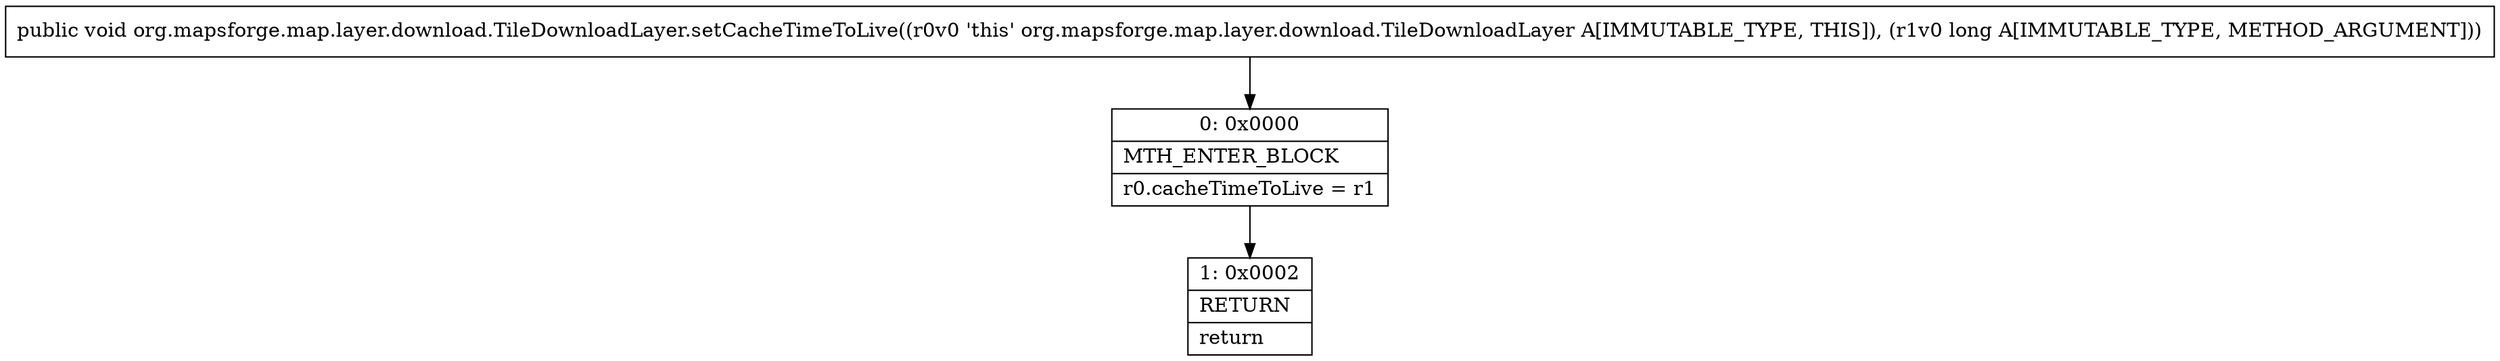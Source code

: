 digraph "CFG fororg.mapsforge.map.layer.download.TileDownloadLayer.setCacheTimeToLive(J)V" {
Node_0 [shape=record,label="{0\:\ 0x0000|MTH_ENTER_BLOCK\l|r0.cacheTimeToLive = r1\l}"];
Node_1 [shape=record,label="{1\:\ 0x0002|RETURN\l|return\l}"];
MethodNode[shape=record,label="{public void org.mapsforge.map.layer.download.TileDownloadLayer.setCacheTimeToLive((r0v0 'this' org.mapsforge.map.layer.download.TileDownloadLayer A[IMMUTABLE_TYPE, THIS]), (r1v0 long A[IMMUTABLE_TYPE, METHOD_ARGUMENT])) }"];
MethodNode -> Node_0;
Node_0 -> Node_1;
}

